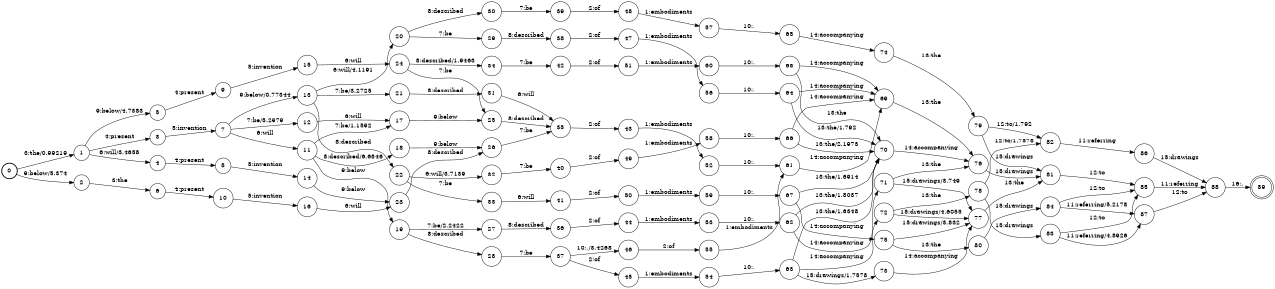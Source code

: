 digraph FST {
rankdir = LR;
size = "8.5,11";
label = "";
center = 1;
orientation = Portrait;
ranksep = "0.4";
nodesep = "0.25";
0 [label = "0", shape = circle, style = bold, fontsize = 14]
	0 -> 1 [label = "3:the/0.99219", fontsize = 14];
	0 -> 2 [label = "9:below/5.374", fontsize = 14];
1 [label = "1", shape = circle, style = solid, fontsize = 14]
	1 -> 3 [label = "4:present", fontsize = 14];
	1 -> 4 [label = "6:will/3.4658", fontsize = 14];
	1 -> 5 [label = "9:below/4.7383", fontsize = 14];
2 [label = "2", shape = circle, style = solid, fontsize = 14]
	2 -> 6 [label = "3:the", fontsize = 14];
3 [label = "3", shape = circle, style = solid, fontsize = 14]
	3 -> 7 [label = "5:invention", fontsize = 14];
4 [label = "4", shape = circle, style = solid, fontsize = 14]
	4 -> 8 [label = "4:present", fontsize = 14];
5 [label = "5", shape = circle, style = solid, fontsize = 14]
	5 -> 9 [label = "4:present", fontsize = 14];
6 [label = "6", shape = circle, style = solid, fontsize = 14]
	6 -> 10 [label = "4:present", fontsize = 14];
7 [label = "7", shape = circle, style = solid, fontsize = 14]
	7 -> 11 [label = "6:will", fontsize = 14];
	7 -> 12 [label = "7:be/5.2979", fontsize = 14];
	7 -> 13 [label = "9:below/0.77344", fontsize = 14];
8 [label = "8", shape = circle, style = solid, fontsize = 14]
	8 -> 14 [label = "5:invention", fontsize = 14];
9 [label = "9", shape = circle, style = solid, fontsize = 14]
	9 -> 15 [label = "5:invention", fontsize = 14];
10 [label = "10", shape = circle, style = solid, fontsize = 14]
	10 -> 16 [label = "5:invention", fontsize = 14];
11 [label = "11", shape = circle, style = solid, fontsize = 14]
	11 -> 17 [label = "7:be/1.1592", fontsize = 14];
	11 -> 18 [label = "8:described/6.6846", fontsize = 14];
	11 -> 19 [label = "9:below", fontsize = 14];
12 [label = "12", shape = circle, style = solid, fontsize = 14]
	12 -> 17 [label = "6:will", fontsize = 14];
13 [label = "13", shape = circle, style = solid, fontsize = 14]
	13 -> 20 [label = "6:will/4.1191", fontsize = 14];
	13 -> 21 [label = "7:be/3.2725", fontsize = 14];
	13 -> 22 [label = "8:described", fontsize = 14];
14 [label = "14", shape = circle, style = solid, fontsize = 14]
	14 -> 23 [label = "9:below", fontsize = 14];
15 [label = "15", shape = circle, style = solid, fontsize = 14]
	15 -> 24 [label = "6:will", fontsize = 14];
16 [label = "16", shape = circle, style = solid, fontsize = 14]
	16 -> 23 [label = "6:will", fontsize = 14];
17 [label = "17", shape = circle, style = solid, fontsize = 14]
	17 -> 25 [label = "9:below", fontsize = 14];
18 [label = "18", shape = circle, style = solid, fontsize = 14]
	18 -> 26 [label = "9:below", fontsize = 14];
19 [label = "19", shape = circle, style = solid, fontsize = 14]
	19 -> 27 [label = "7:be/2.2422", fontsize = 14];
	19 -> 28 [label = "8:described", fontsize = 14];
20 [label = "20", shape = circle, style = solid, fontsize = 14]
	20 -> 29 [label = "7:be", fontsize = 14];
	20 -> 30 [label = "8:described", fontsize = 14];
21 [label = "21", shape = circle, style = solid, fontsize = 14]
	21 -> 31 [label = "8:described", fontsize = 14];
22 [label = "22", shape = circle, style = solid, fontsize = 14]
	22 -> 32 [label = "6:will/3.7139", fontsize = 14];
	22 -> 33 [label = "7:be", fontsize = 14];
23 [label = "23", shape = circle, style = solid, fontsize = 14]
	23 -> 26 [label = "8:described", fontsize = 14];
24 [label = "24", shape = circle, style = solid, fontsize = 14]
	24 -> 25 [label = "7:be", fontsize = 14];
	24 -> 34 [label = "8:described/1.9463", fontsize = 14];
25 [label = "25", shape = circle, style = solid, fontsize = 14]
	25 -> 35 [label = "8:described", fontsize = 14];
26 [label = "26", shape = circle, style = solid, fontsize = 14]
	26 -> 35 [label = "7:be", fontsize = 14];
27 [label = "27", shape = circle, style = solid, fontsize = 14]
	27 -> 36 [label = "8:described", fontsize = 14];
28 [label = "28", shape = circle, style = solid, fontsize = 14]
	28 -> 37 [label = "7:be", fontsize = 14];
29 [label = "29", shape = circle, style = solid, fontsize = 14]
	29 -> 38 [label = "8:described", fontsize = 14];
30 [label = "30", shape = circle, style = solid, fontsize = 14]
	30 -> 39 [label = "7:be", fontsize = 14];
31 [label = "31", shape = circle, style = solid, fontsize = 14]
	31 -> 35 [label = "6:will", fontsize = 14];
32 [label = "32", shape = circle, style = solid, fontsize = 14]
	32 -> 40 [label = "7:be", fontsize = 14];
33 [label = "33", shape = circle, style = solid, fontsize = 14]
	33 -> 41 [label = "6:will", fontsize = 14];
34 [label = "34", shape = circle, style = solid, fontsize = 14]
	34 -> 42 [label = "7:be", fontsize = 14];
35 [label = "35", shape = circle, style = solid, fontsize = 14]
	35 -> 43 [label = "2:of", fontsize = 14];
36 [label = "36", shape = circle, style = solid, fontsize = 14]
	36 -> 44 [label = "2:of", fontsize = 14];
37 [label = "37", shape = circle, style = solid, fontsize = 14]
	37 -> 45 [label = "2:of", fontsize = 14];
	37 -> 46 [label = "10:,/3.4268", fontsize = 14];
38 [label = "38", shape = circle, style = solid, fontsize = 14]
	38 -> 47 [label = "2:of", fontsize = 14];
39 [label = "39", shape = circle, style = solid, fontsize = 14]
	39 -> 48 [label = "2:of", fontsize = 14];
40 [label = "40", shape = circle, style = solid, fontsize = 14]
	40 -> 49 [label = "2:of", fontsize = 14];
41 [label = "41", shape = circle, style = solid, fontsize = 14]
	41 -> 50 [label = "2:of", fontsize = 14];
42 [label = "42", shape = circle, style = solid, fontsize = 14]
	42 -> 51 [label = "2:of", fontsize = 14];
43 [label = "43", shape = circle, style = solid, fontsize = 14]
	43 -> 52 [label = "1:embodiments", fontsize = 14];
44 [label = "44", shape = circle, style = solid, fontsize = 14]
	44 -> 53 [label = "1:embodiments", fontsize = 14];
45 [label = "45", shape = circle, style = solid, fontsize = 14]
	45 -> 54 [label = "1:embodiments", fontsize = 14];
46 [label = "46", shape = circle, style = solid, fontsize = 14]
	46 -> 55 [label = "2:of", fontsize = 14];
47 [label = "47", shape = circle, style = solid, fontsize = 14]
	47 -> 56 [label = "1:embodiments", fontsize = 14];
48 [label = "48", shape = circle, style = solid, fontsize = 14]
	48 -> 57 [label = "1:embodiments", fontsize = 14];
49 [label = "49", shape = circle, style = solid, fontsize = 14]
	49 -> 58 [label = "1:embodiments", fontsize = 14];
50 [label = "50", shape = circle, style = solid, fontsize = 14]
	50 -> 59 [label = "1:embodiments", fontsize = 14];
51 [label = "51", shape = circle, style = solid, fontsize = 14]
	51 -> 60 [label = "1:embodiments", fontsize = 14];
52 [label = "52", shape = circle, style = solid, fontsize = 14]
	52 -> 61 [label = "10:,", fontsize = 14];
53 [label = "53", shape = circle, style = solid, fontsize = 14]
	53 -> 62 [label = "10:,", fontsize = 14];
54 [label = "54", shape = circle, style = solid, fontsize = 14]
	54 -> 63 [label = "10:,", fontsize = 14];
55 [label = "55", shape = circle, style = solid, fontsize = 14]
	55 -> 61 [label = "1:embodiments", fontsize = 14];
56 [label = "56", shape = circle, style = solid, fontsize = 14]
	56 -> 64 [label = "10:,", fontsize = 14];
57 [label = "57", shape = circle, style = solid, fontsize = 14]
	57 -> 65 [label = "10:,", fontsize = 14];
58 [label = "58", shape = circle, style = solid, fontsize = 14]
	58 -> 66 [label = "10:,", fontsize = 14];
59 [label = "59", shape = circle, style = solid, fontsize = 14]
	59 -> 67 [label = "10:,", fontsize = 14];
60 [label = "60", shape = circle, style = solid, fontsize = 14]
	60 -> 68 [label = "10:,", fontsize = 14];
61 [label = "61", shape = circle, style = solid, fontsize = 14]
	61 -> 69 [label = "14:accompanying", fontsize = 14];
62 [label = "62", shape = circle, style = solid, fontsize = 14]
	62 -> 70 [label = "13:the/1.8037", fontsize = 14];
	62 -> 71 [label = "14:accompanying", fontsize = 14];
63 [label = "63", shape = circle, style = solid, fontsize = 14]
	63 -> 70 [label = "13:the/1.6348", fontsize = 14];
	63 -> 72 [label = "14:accompanying", fontsize = 14];
	63 -> 73 [label = "15:drawings/1.7578", fontsize = 14];
64 [label = "64", shape = circle, style = solid, fontsize = 14]
	64 -> 70 [label = "13:the/1.792", fontsize = 14];
	64 -> 69 [label = "14:accompanying", fontsize = 14];
65 [label = "65", shape = circle, style = solid, fontsize = 14]
	65 -> 74 [label = "14:accompanying", fontsize = 14];
66 [label = "66", shape = circle, style = solid, fontsize = 14]
	66 -> 70 [label = "13:the/2.1973", fontsize = 14];
	66 -> 69 [label = "14:accompanying", fontsize = 14];
67 [label = "67", shape = circle, style = solid, fontsize = 14]
	67 -> 70 [label = "13:the/1.6914", fontsize = 14];
	67 -> 75 [label = "14:accompanying", fontsize = 14];
68 [label = "68", shape = circle, style = solid, fontsize = 14]
	68 -> 70 [label = "13:the", fontsize = 14];
	68 -> 69 [label = "14:accompanying", fontsize = 14];
69 [label = "69", shape = circle, style = solid, fontsize = 14]
	69 -> 76 [label = "13:the", fontsize = 14];
70 [label = "70", shape = circle, style = solid, fontsize = 14]
	70 -> 76 [label = "14:accompanying", fontsize = 14];
71 [label = "71", shape = circle, style = solid, fontsize = 14]
	71 -> 76 [label = "13:the", fontsize = 14];
	71 -> 77 [label = "15:drawings/3.749", fontsize = 14];
72 [label = "72", shape = circle, style = solid, fontsize = 14]
	72 -> 78 [label = "13:the", fontsize = 14];
	72 -> 77 [label = "15:drawings/4.6055", fontsize = 14];
73 [label = "73", shape = circle, style = solid, fontsize = 14]
	73 -> 77 [label = "14:accompanying", fontsize = 14];
74 [label = "74", shape = circle, style = solid, fontsize = 14]
	74 -> 79 [label = "13:the", fontsize = 14];
75 [label = "75", shape = circle, style = solid, fontsize = 14]
	75 -> 80 [label = "13:the", fontsize = 14];
	75 -> 77 [label = "15:drawings/3.832", fontsize = 14];
76 [label = "76", shape = circle, style = solid, fontsize = 14]
	76 -> 81 [label = "15:drawings", fontsize = 14];
77 [label = "77", shape = circle, style = solid, fontsize = 14]
	77 -> 81 [label = "13:the", fontsize = 14];
78 [label = "78", shape = circle, style = solid, fontsize = 14]
	78 -> 82 [label = "12:to/1.7578", fontsize = 14];
	78 -> 83 [label = "15:drawings", fontsize = 14];
79 [label = "79", shape = circle, style = solid, fontsize = 14]
	79 -> 82 [label = "12:to/1.792", fontsize = 14];
	79 -> 81 [label = "15:drawings", fontsize = 14];
80 [label = "80", shape = circle, style = solid, fontsize = 14]
	80 -> 84 [label = "15:drawings", fontsize = 14];
81 [label = "81", shape = circle, style = solid, fontsize = 14]
	81 -> 85 [label = "12:to", fontsize = 14];
82 [label = "82", shape = circle, style = solid, fontsize = 14]
	82 -> 86 [label = "11:referring", fontsize = 14];
83 [label = "83", shape = circle, style = solid, fontsize = 14]
	83 -> 87 [label = "11:referring/4.8926", fontsize = 14];
	83 -> 85 [label = "12:to", fontsize = 14];
84 [label = "84", shape = circle, style = solid, fontsize = 14]
	84 -> 87 [label = "11:referring/5.2178", fontsize = 14];
	84 -> 85 [label = "12:to", fontsize = 14];
85 [label = "85", shape = circle, style = solid, fontsize = 14]
	85 -> 88 [label = "11:referring", fontsize = 14];
86 [label = "86", shape = circle, style = solid, fontsize = 14]
	86 -> 88 [label = "15:drawings", fontsize = 14];
87 [label = "87", shape = circle, style = solid, fontsize = 14]
	87 -> 88 [label = "12:to", fontsize = 14];
88 [label = "88", shape = circle, style = solid, fontsize = 14]
	88 -> 89 [label = "16:.", fontsize = 14];
89 [label = "89", shape = doublecircle, style = solid, fontsize = 14]
}
